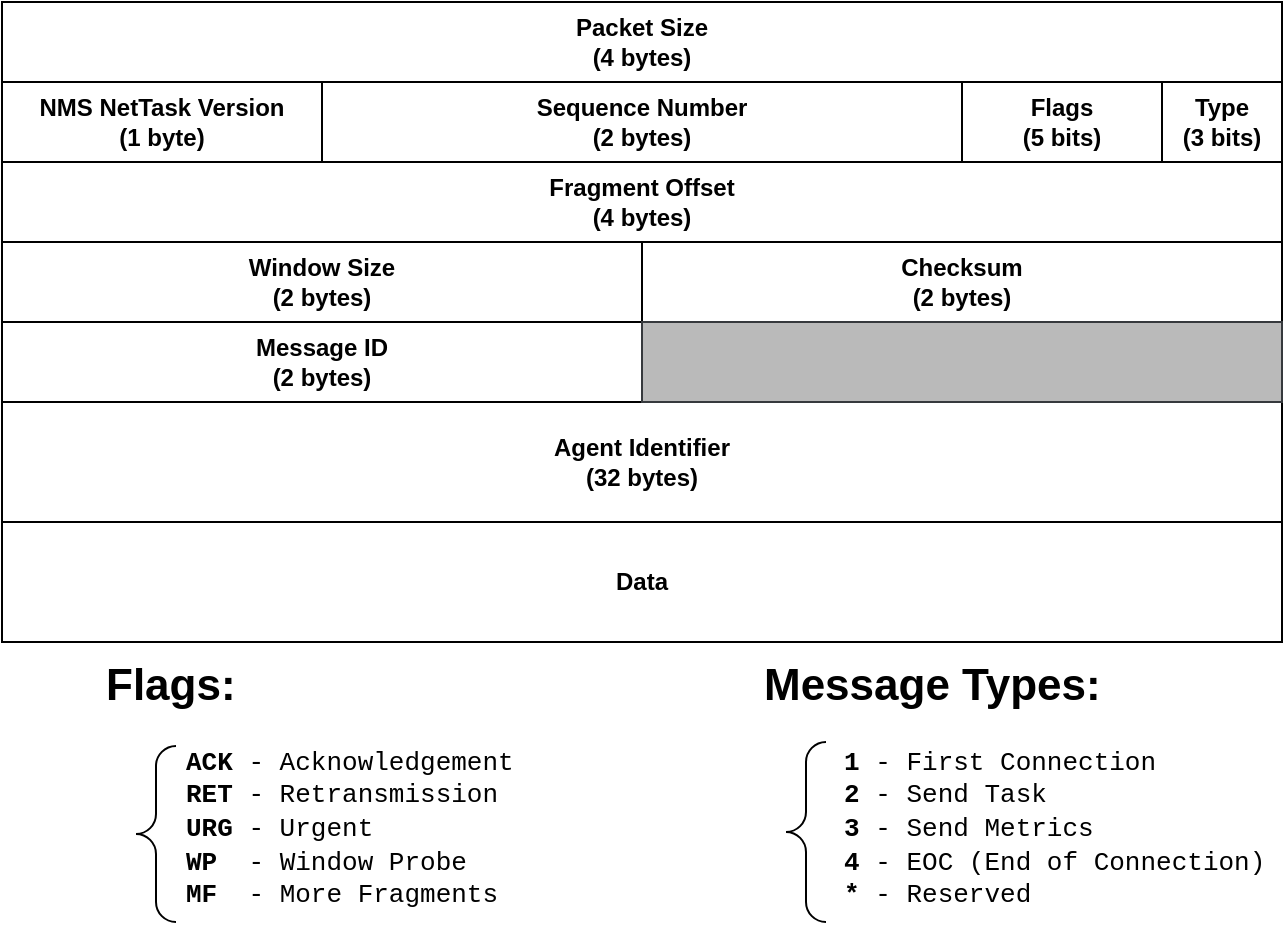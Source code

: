<mxfile version="24.8.6">
  <diagram name="Página-1" id="S1LxqCSoiejlppb5GJc7">
    <mxGraphModel dx="880" dy="519" grid="1" gridSize="10" guides="1" tooltips="1" connect="1" arrows="1" fold="1" page="1" pageScale="1" pageWidth="827" pageHeight="1169" math="0" shadow="0">
      <root>
        <mxCell id="0" />
        <mxCell id="1" parent="0" />
        <mxCell id="ZJHZbfnKI5M3YyzbJauu-1" value="" style="rounded=0;whiteSpace=wrap;html=1;" parent="1" vertex="1">
          <mxGeometry x="80" y="80" width="640" height="320" as="geometry" />
        </mxCell>
        <mxCell id="ZJHZbfnKI5M3YyzbJauu-20" value="&lt;b&gt;Packet Size&lt;br&gt;(4 bytes)&lt;/b&gt;" style="text;html=1;align=center;verticalAlign=middle;whiteSpace=wrap;rounded=0;strokeColor=default;" parent="1" vertex="1">
          <mxGeometry x="80" y="80" width="640" height="40" as="geometry" />
        </mxCell>
        <mxCell id="ZJHZbfnKI5M3YyzbJauu-21" value="&lt;b&gt;NMS NetTask Version&lt;br&gt;(1 byte)&lt;/b&gt;" style="text;html=1;align=center;verticalAlign=middle;whiteSpace=wrap;rounded=0;strokeColor=default;" parent="1" vertex="1">
          <mxGeometry x="80" y="120" width="160" height="40" as="geometry" />
        </mxCell>
        <mxCell id="ZJHZbfnKI5M3YyzbJauu-22" value="&lt;b&gt;Sequence Number&lt;br&gt;(2 bytes)&lt;/b&gt;" style="text;html=1;align=center;verticalAlign=middle;whiteSpace=wrap;rounded=0;strokeColor=default;" parent="1" vertex="1">
          <mxGeometry x="240" y="120" width="320" height="40" as="geometry" />
        </mxCell>
        <mxCell id="ZJHZbfnKI5M3YyzbJauu-23" value="&lt;b&gt;Type&lt;br&gt;(3 bits)&lt;/b&gt;" style="text;html=1;align=center;verticalAlign=middle;whiteSpace=wrap;rounded=0;strokeColor=default;" parent="1" vertex="1">
          <mxGeometry x="660" y="120" width="60" height="40" as="geometry" />
        </mxCell>
        <mxCell id="ZJHZbfnKI5M3YyzbJauu-24" value="&lt;b&gt;Flags&lt;br&gt;(5 bits)&lt;/b&gt;" style="text;html=1;align=center;verticalAlign=middle;whiteSpace=wrap;rounded=0;strokeColor=default;" parent="1" vertex="1">
          <mxGeometry x="560" y="120" width="100" height="40" as="geometry" />
        </mxCell>
        <mxCell id="ZJHZbfnKI5M3YyzbJauu-25" value="&lt;b&gt;Fragment Offset&lt;br&gt;(4 bytes)&lt;/b&gt;" style="text;html=1;align=center;verticalAlign=middle;whiteSpace=wrap;rounded=0;strokeColor=default;" parent="1" vertex="1">
          <mxGeometry x="80" y="160" width="640" height="40" as="geometry" />
        </mxCell>
        <mxCell id="ZJHZbfnKI5M3YyzbJauu-26" value="&lt;b&gt;Window Size&lt;br&gt;(2 bytes)&lt;/b&gt;" style="text;html=1;align=center;verticalAlign=middle;whiteSpace=wrap;rounded=0;strokeColor=default;" parent="1" vertex="1">
          <mxGeometry x="80" y="200" width="320" height="40" as="geometry" />
        </mxCell>
        <mxCell id="ZJHZbfnKI5M3YyzbJauu-27" value="&lt;b&gt;Checksum&lt;br&gt;(2 bytes)&lt;/b&gt;" style="text;html=1;align=center;verticalAlign=middle;whiteSpace=wrap;rounded=0;strokeColor=default;" parent="1" vertex="1">
          <mxGeometry x="400" y="200" width="320" height="40" as="geometry" />
        </mxCell>
        <mxCell id="ZJHZbfnKI5M3YyzbJauu-28" value="&lt;b&gt;Agent Identifier&lt;br&gt;(32 bytes)&lt;/b&gt;" style="text;html=1;align=center;verticalAlign=middle;whiteSpace=wrap;rounded=0;strokeColor=default;" parent="1" vertex="1">
          <mxGeometry x="80" y="280" width="640" height="60" as="geometry" />
        </mxCell>
        <mxCell id="ZJHZbfnKI5M3YyzbJauu-29" value="&lt;b&gt;Data&lt;/b&gt;" style="text;html=1;align=center;verticalAlign=middle;whiteSpace=wrap;rounded=0;strokeColor=default;" parent="1" vertex="1">
          <mxGeometry x="80" y="340" width="640" height="60" as="geometry" />
        </mxCell>
        <mxCell id="ZJHZbfnKI5M3YyzbJauu-36" value="&lt;h1 style=&quot;margin-top: 0px;&quot;&gt;&lt;font style=&quot;font-size: 22px;&quot;&gt;Flags:&lt;/font&gt;&lt;/h1&gt;&lt;blockquote style=&quot;margin: 0 0 0 40px; border: none; padding: 0px;&quot;&gt;&lt;div style=&quot;font-size: 13px;&quot;&gt;&lt;font face=&quot;Courier New&quot; style=&quot;font-size: 13px;&quot;&gt;&lt;b&gt;ACK&lt;/b&gt; - Acknowledgement&lt;/font&gt;&lt;/div&gt;&lt;div style=&quot;font-size: 13px;&quot;&gt;&lt;font face=&quot;Courier New&quot; style=&quot;font-size: 13px;&quot;&gt;&lt;b&gt;RET&lt;/b&gt; - Retransmission&lt;/font&gt;&lt;/div&gt;&lt;div style=&quot;font-size: 13px;&quot;&gt;&lt;font face=&quot;Courier New&quot; style=&quot;font-size: 13px;&quot;&gt;&lt;b&gt;URG&lt;/b&gt; - Urgent&lt;br&gt;&lt;b&gt;WP&lt;/b&gt;&amp;nbsp; - Window Probe&lt;br&gt;&lt;/font&gt;&lt;font face=&quot;Courier New&quot; style=&quot;font-size: 13px;&quot;&gt;&lt;b&gt;MF&lt;/b&gt;&amp;nbsp; - More Fragments&lt;/font&gt;&lt;/div&gt;&lt;/blockquote&gt;" style="text;html=1;whiteSpace=wrap;overflow=hidden;rounded=0;" parent="1" vertex="1">
          <mxGeometry x="130" y="400" width="230" height="140" as="geometry" />
        </mxCell>
        <mxCell id="ZJHZbfnKI5M3YyzbJauu-37" value="" style="labelPosition=right;align=left;strokeWidth=1;shape=mxgraph.mockup.markup.curlyBrace;html=1;shadow=0;dashed=0;strokeColor=#000000;direction=north;" parent="1" vertex="1">
          <mxGeometry x="147" y="452" width="20" height="88" as="geometry" />
        </mxCell>
        <mxCell id="ZJHZbfnKI5M3YyzbJauu-38" value="&lt;h1 style=&quot;margin-top: 0px;&quot;&gt;&lt;font style=&quot;font-size: 22px;&quot;&gt;Message Types:&lt;/font&gt;&lt;/h1&gt;&lt;blockquote style=&quot;margin: 0 0 0 40px; border: none; padding: 0px;&quot;&gt;&lt;div style=&quot;font-size: 13px;&quot;&gt;&lt;font face=&quot;Courier New&quot; style=&quot;font-size: 13px;&quot;&gt;&lt;b&gt;1&lt;/b&gt;&amp;nbsp;- First Connection&lt;/font&gt;&lt;/div&gt;&lt;div style=&quot;font-size: 13px;&quot;&gt;&lt;font face=&quot;Courier New&quot; style=&quot;font-size: 13px;&quot;&gt;&lt;b&gt;2&lt;/b&gt; - Send Task&lt;/font&gt;&lt;/div&gt;&lt;div style=&quot;font-size: 13px;&quot;&gt;&lt;font face=&quot;Courier New&quot; style=&quot;font-size: 13px;&quot;&gt;&lt;b&gt;3&lt;/b&gt;&amp;nbsp;- Send Metrics&lt;/font&gt;&lt;/div&gt;&lt;div style=&quot;font-size: 13px;&quot;&gt;&lt;font face=&quot;Courier New&quot; style=&quot;font-size: 13px;&quot;&gt;&lt;b&gt;4&lt;/b&gt; -&amp;nbsp;EOC (End of Connection)&lt;/font&gt;&lt;/div&gt;&lt;div style=&quot;font-size: 13px;&quot;&gt;&lt;font face=&quot;Courier New&quot; style=&quot;font-size: 13px;&quot;&gt;&lt;b&gt;*&lt;/b&gt; - Reserved&lt;br&gt;&lt;/font&gt;&lt;/div&gt;&lt;/blockquote&gt;" style="text;html=1;whiteSpace=wrap;overflow=hidden;rounded=0;" parent="1" vertex="1">
          <mxGeometry x="459" y="400" width="261" height="140" as="geometry" />
        </mxCell>
        <mxCell id="ZJHZbfnKI5M3YyzbJauu-39" value="" style="labelPosition=right;align=left;strokeWidth=1;shape=mxgraph.mockup.markup.curlyBrace;html=1;shadow=0;dashed=0;strokeColor=#000000;direction=north;" parent="1" vertex="1">
          <mxGeometry x="472" y="450" width="20" height="90" as="geometry" />
        </mxCell>
        <mxCell id="dHq7F1R3947pLLU_Wdcz-1" value="&lt;b&gt;Message ID&lt;br&gt;(2 bytes)&lt;/b&gt;" style="text;html=1;align=center;verticalAlign=middle;whiteSpace=wrap;rounded=0;strokeColor=default;" vertex="1" parent="1">
          <mxGeometry x="80" y="240" width="320" height="40" as="geometry" />
        </mxCell>
        <mxCell id="dHq7F1R3947pLLU_Wdcz-2" value="" style="text;html=1;align=center;verticalAlign=middle;whiteSpace=wrap;rounded=0;fillColor=#BABABA;strokeColor=#36393d;" vertex="1" parent="1">
          <mxGeometry x="400" y="240" width="320" height="40" as="geometry" />
        </mxCell>
      </root>
    </mxGraphModel>
  </diagram>
</mxfile>
